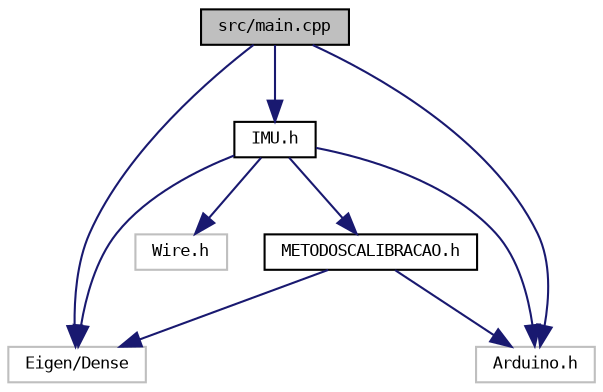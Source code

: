 digraph "src/main.cpp"
{
  bgcolor="transparent";
  edge [fontname="DejaVuSansMono",fontsize="8",labelfontname="DejaVuSansMono",labelfontsize="8"];
  node [fontname="DejaVuSansMono",fontsize="8",shape=record];
  Node0 [label="src/main.cpp",height=0.2,width=0.4,color="black", fillcolor="grey75", style="filled", fontcolor="black"];
  Node0 -> Node1 [color="midnightblue",fontsize="8",style="solid",fontname="DejaVuSansMono"];
  Node1 [label="IMU.h",height=0.2,width=0.4,color="black",URL="$IMU_8h.html"];
  Node1 -> Node2 [color="midnightblue",fontsize="8",style="solid",fontname="DejaVuSansMono"];
  Node2 [label="Eigen/Dense",height=0.2,width=0.4,color="grey75"];
  Node1 -> Node3 [color="midnightblue",fontsize="8",style="solid",fontname="DejaVuSansMono"];
  Node3 [label="METODOSCALIBRACAO.h",height=0.2,width=0.4,color="black",URL="$METODOSCALIBRACAO_8h.html"];
  Node3 -> Node2 [color="midnightblue",fontsize="8",style="solid",fontname="DejaVuSansMono"];
  Node3 -> Node4 [color="midnightblue",fontsize="8",style="solid",fontname="DejaVuSansMono"];
  Node4 [label="Arduino.h",height=0.2,width=0.4,color="grey75"];
  Node1 -> Node4 [color="midnightblue",fontsize="8",style="solid",fontname="DejaVuSansMono"];
  Node1 -> Node5 [color="midnightblue",fontsize="8",style="solid",fontname="DejaVuSansMono"];
  Node5 [label="Wire.h",height=0.2,width=0.4,color="grey75"];
  Node0 -> Node2 [color="midnightblue",fontsize="8",style="solid",fontname="DejaVuSansMono"];
  Node0 -> Node4 [color="midnightblue",fontsize="8",style="solid",fontname="DejaVuSansMono"];
}
